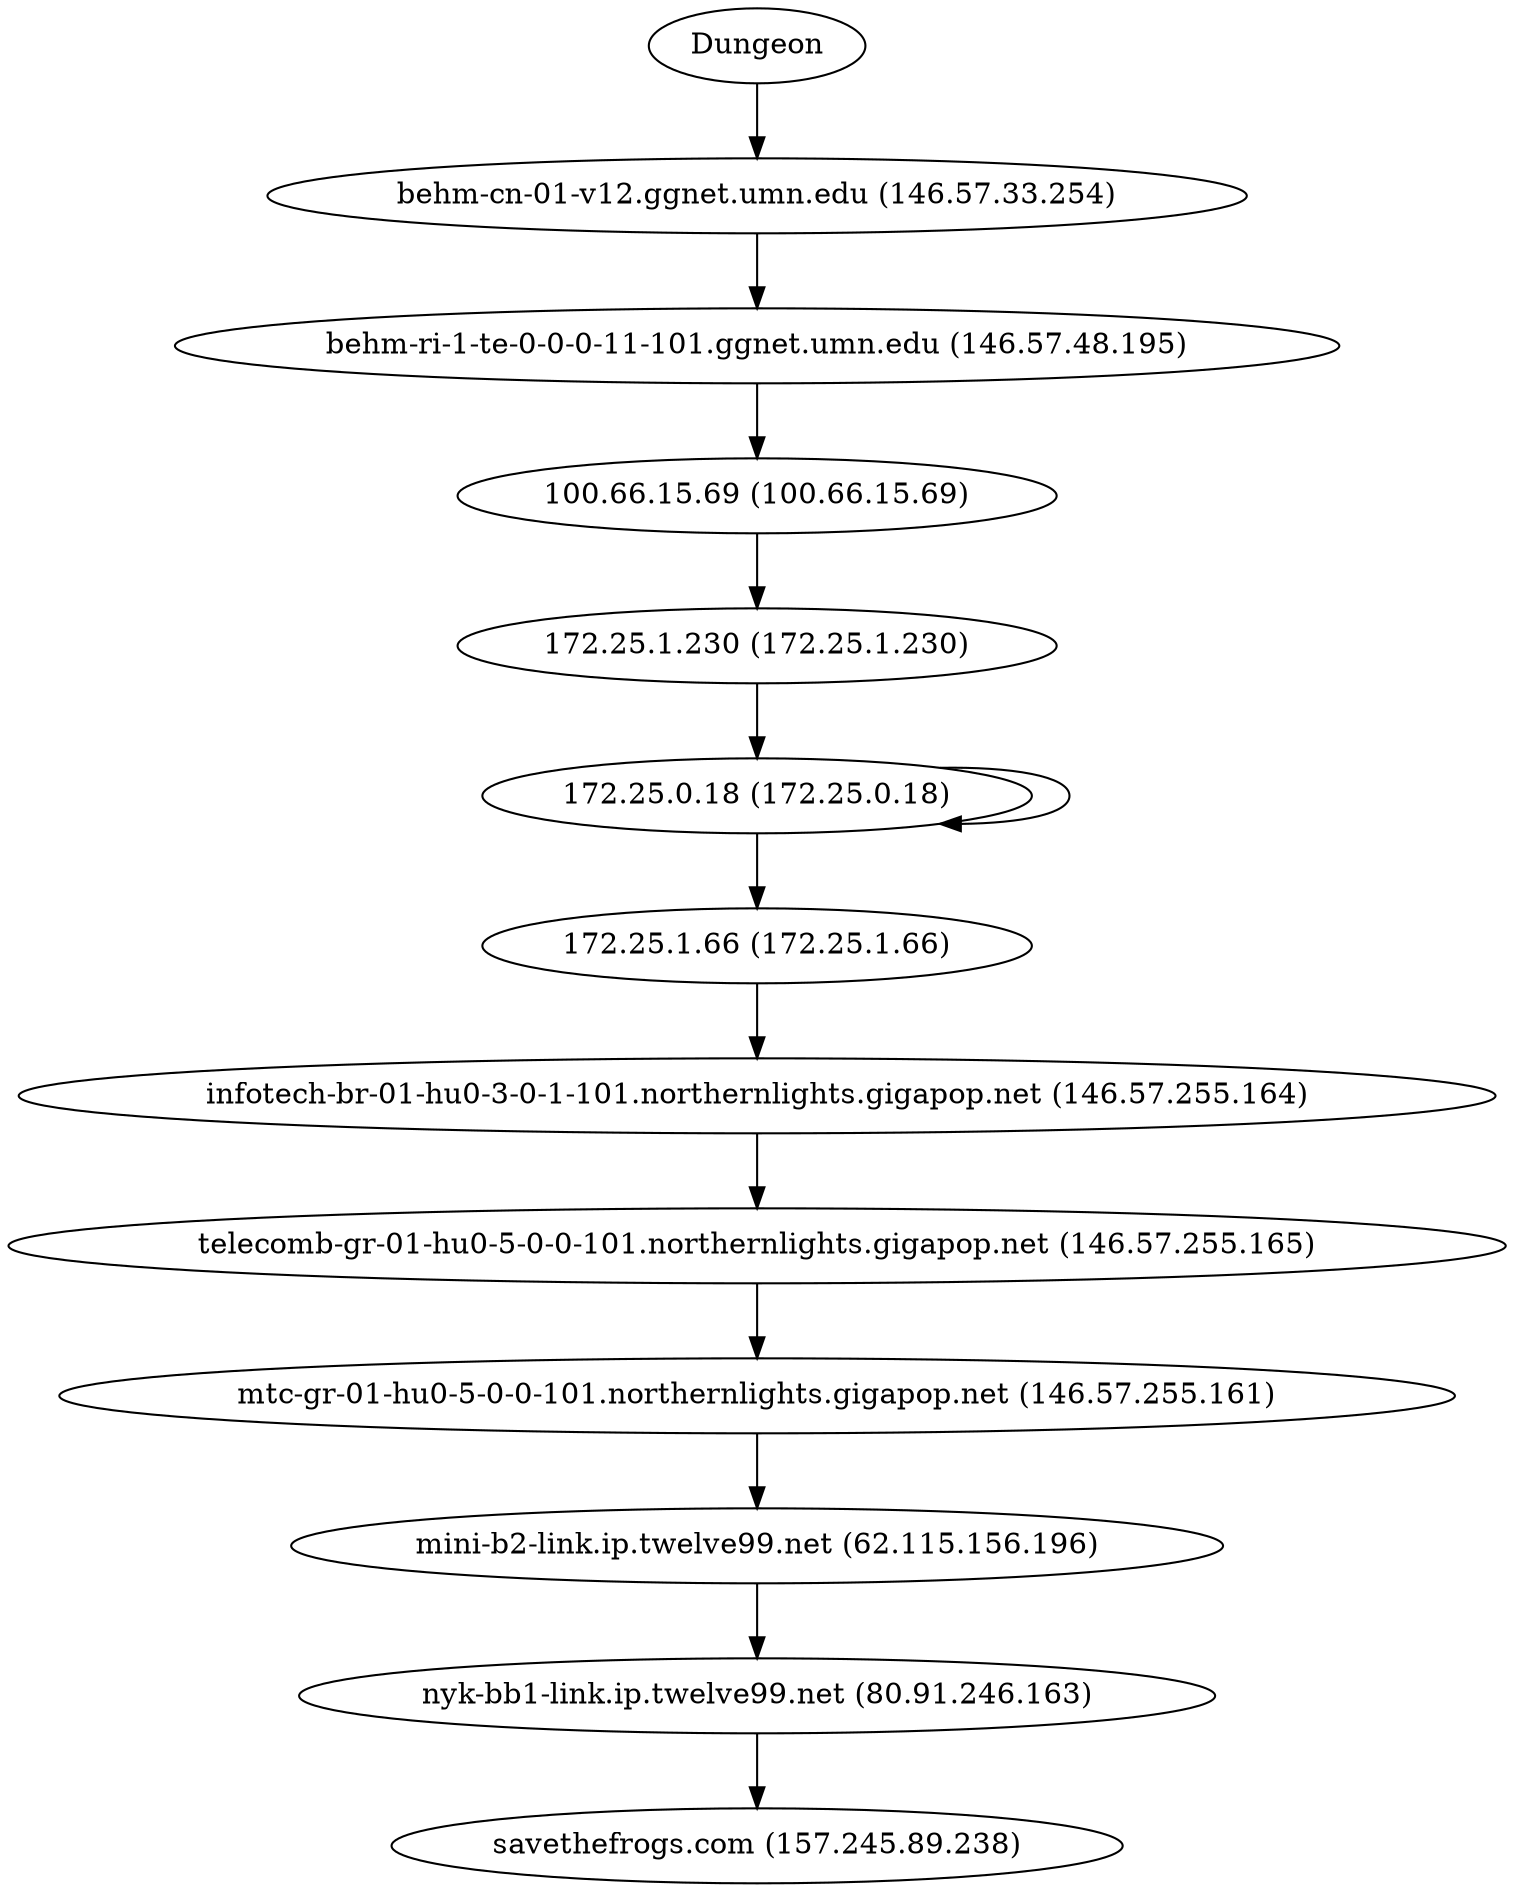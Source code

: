 digraph network {

// traceroute to savethefrogs.com (157.245.89.238), 60 hops max, 60 byte packets
"Dungeon" -> "behm-cn-01-v12.ggnet.umn.edu (146.57.33.254)";
"behm-cn-01-v12.ggnet.umn.edu (146.57.33.254)" -> "behm-ri-1-te-0-0-0-11-101.ggnet.umn.edu (146.57.48.195)";
"behm-ri-1-te-0-0-0-11-101.ggnet.umn.edu (146.57.48.195)" -> "100.66.15.69 (100.66.15.69)";
"100.66.15.69 (100.66.15.69)" -> "172.25.1.230 (172.25.1.230)";
"172.25.1.230 (172.25.1.230)" -> "172.25.0.18 (172.25.0.18)";
"172.25.0.18 (172.25.0.18)" -> "172.25.0.18 (172.25.0.18)";
"172.25.0.18 (172.25.0.18)" -> "172.25.1.66 (172.25.1.66)";
"172.25.1.66 (172.25.1.66)" -> "infotech-br-01-hu0-3-0-1-101.northernlights.gigapop.net (146.57.255.164)";
"infotech-br-01-hu0-3-0-1-101.northernlights.gigapop.net (146.57.255.164)" -> "telecomb-gr-01-hu0-5-0-0-101.northernlights.gigapop.net (146.57.255.165)";
"telecomb-gr-01-hu0-5-0-0-101.northernlights.gigapop.net (146.57.255.165)" -> "mtc-gr-01-hu0-5-0-0-101.northernlights.gigapop.net (146.57.255.161)";
"mtc-gr-01-hu0-5-0-0-101.northernlights.gigapop.net (146.57.255.161)" -> "mini-b2-link.ip.twelve99.net (62.115.156.196)";
"mini-b2-link.ip.twelve99.net (62.115.156.196)" -> "nyk-bb1-link.ip.twelve99.net (80.91.246.163)";
"nyk-bb1-link.ip.twelve99.net (80.91.246.163)" -> "savethefrogs.com (157.245.89.238)";
}
